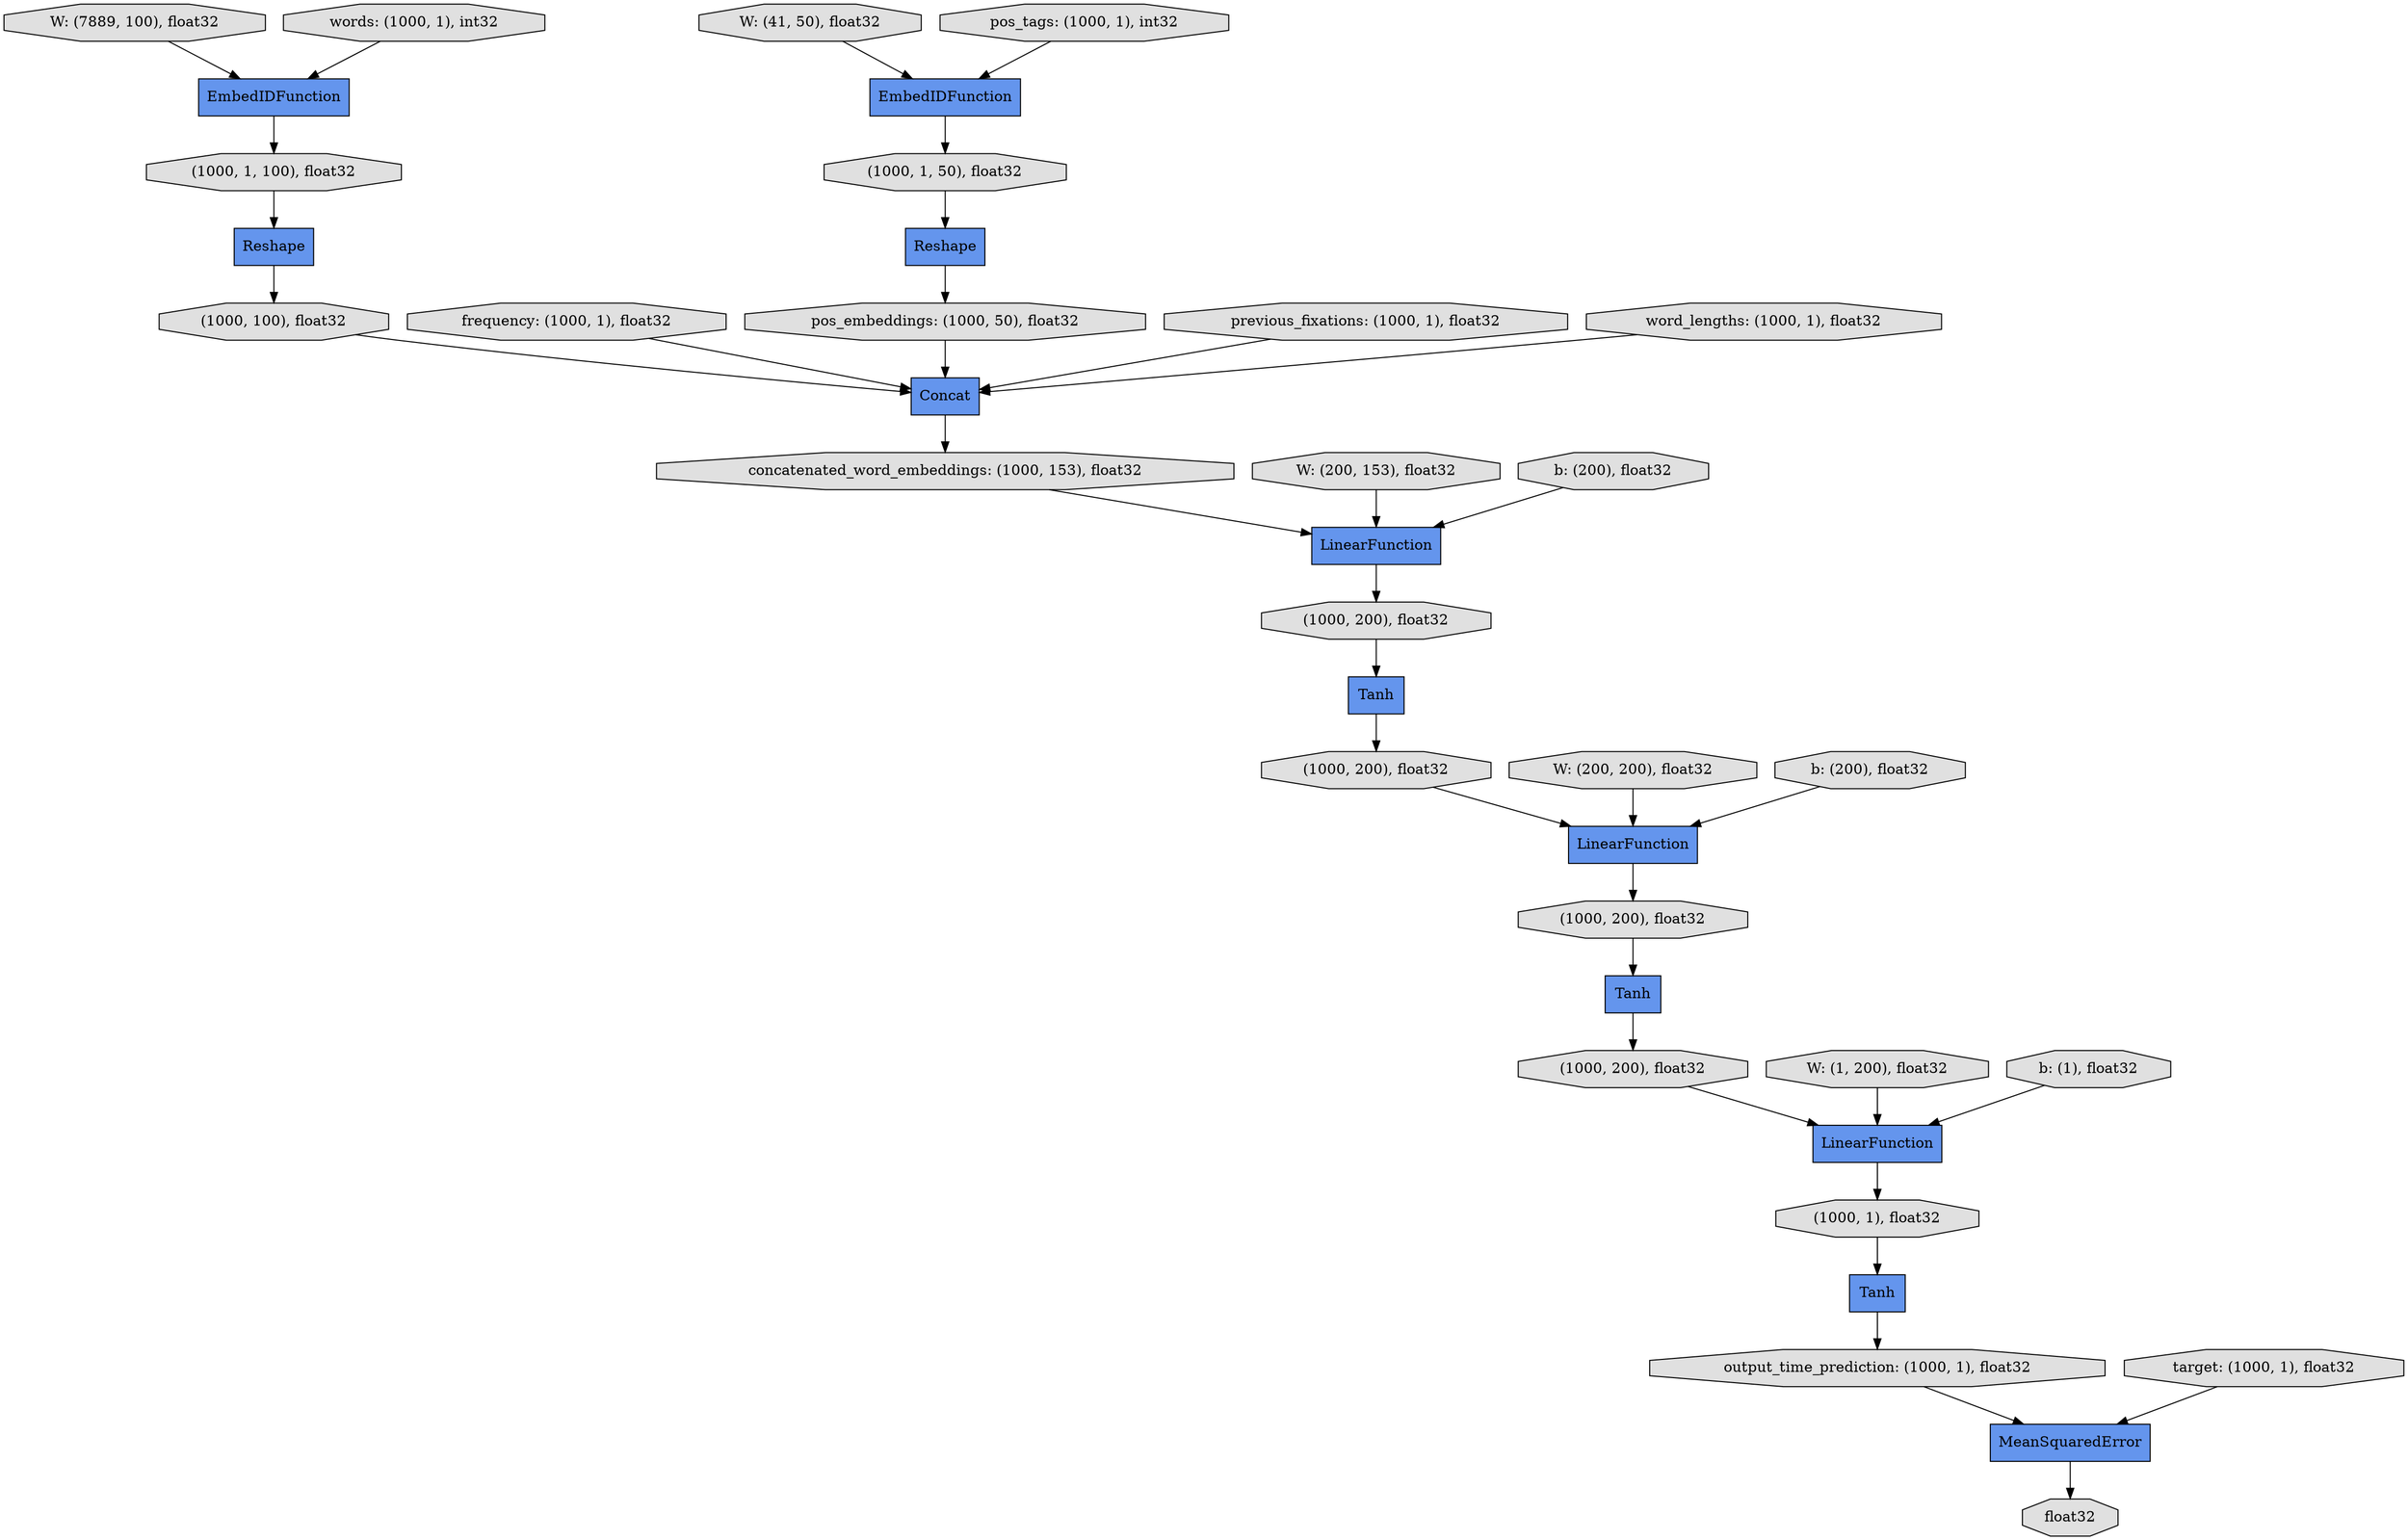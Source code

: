 digraph graphname{rankdir=TB;139931072208968 [label="W: (7889, 100), float32",style="filled",fillcolor="#E0E0E0",shape="octagon"];139931072223328 [label="concatenated_word_embeddings: (1000, 153), float32",style="filled",fillcolor="#E0E0E0",shape="octagon"];139931072221312 [label="frequency: (1000, 1), float32",style="filled",fillcolor="#E0E0E0",shape="octagon"];139931072223384 [label="LinearFunction",style="filled",fillcolor="#6495ED",shape="record"];139931072209304 [label="W: (41, 50), float32",style="filled",fillcolor="#E0E0E0",shape="octagon"];139931072223664 [label="pos_tags: (1000, 1), int32",style="filled",fillcolor="#E0E0E0",shape="octagon"];139931072223720 [label="(1000, 200), float32",style="filled",fillcolor="#E0E0E0",shape="octagon"];139931072225232 [label="pos_embeddings: (1000, 50), float32",style="filled",fillcolor="#E0E0E0",shape="octagon"];139931072223776 [label="MeanSquaredError",style="filled",fillcolor="#6495ED",shape="record"];139931072221760 [label="Concat",style="filled",fillcolor="#6495ED",shape="record"];139931072209528 [label="W: (200, 153), float32",style="filled",fillcolor="#E0E0E0",shape="octagon"];139931072223888 [label="Tanh",style="filled",fillcolor="#6495ED",shape="record"];139931072223944 [label="(1000, 200), float32",style="filled",fillcolor="#E0E0E0",shape="octagon"];139931072209808 [label="b: (200), float32",style="filled",fillcolor="#E0E0E0",shape="octagon"];139931072224224 [label="previous_fixations: (1000, 1), float32",style="filled",fillcolor="#E0E0E0",shape="octagon"];139931072224336 [label="(1000, 200), float32",style="filled",fillcolor="#E0E0E0",shape="octagon"];139931072210032 [label="W: (200, 200), float32",style="filled",fillcolor="#E0E0E0",shape="octagon"];139931072224392 [label="Tanh",style="filled",fillcolor="#6495ED",shape="record"];139931072224448 [label="(1000, 1), float32",style="filled",fillcolor="#E0E0E0",shape="octagon"];139931072212216 [label="target: (1000, 1), float32",style="filled",fillcolor="#E0E0E0",shape="octagon"];139931072212272 [label="Tanh",style="filled",fillcolor="#6495ED",shape="record"];139931072210256 [label="b: (200), float32",style="filled",fillcolor="#E0E0E0",shape="octagon"];139931072212328 [label="words: (1000, 1), int32",style="filled",fillcolor="#E0E0E0",shape="octagon"];139931072212384 [label="EmbedIDFunction",style="filled",fillcolor="#6495ED",shape="record"];139931072224728 [label="output_time_prediction: (1000, 1), float32",style="filled",fillcolor="#E0E0E0",shape="octagon"];139931072210424 [label="W: (1, 200), float32",style="filled",fillcolor="#E0E0E0",shape="octagon"];139931072222768 [label="EmbedIDFunction",style="filled",fillcolor="#6495ED",shape="record"];139931072212552 [label="Reshape",style="filled",fillcolor="#6495ED",shape="record"];139931072222824 [label="(1000, 100), float32",style="filled",fillcolor="#E0E0E0",shape="octagon"];139931072224896 [label="float32",style="filled",fillcolor="#E0E0E0",shape="octagon"];139931072222936 [label="(1000, 200), float32",style="filled",fillcolor="#E0E0E0",shape="octagon"];139931072212720 [label="(1000, 1, 100), float32",style="filled",fillcolor="#E0E0E0",shape="octagon"];139931072222992 [label="LinearFunction",style="filled",fillcolor="#6495ED",shape="record"];139931072210760 [label="b: (1), float32",style="filled",fillcolor="#E0E0E0",shape="octagon"];139931072223104 [label="Reshape",style="filled",fillcolor="#6495ED",shape="record"];139931072225176 [label="(1000, 1, 50), float32",style="filled",fillcolor="#E0E0E0",shape="octagon"];139931072223160 [label="word_lengths: (1000, 1), float32",style="filled",fillcolor="#E0E0E0",shape="octagon"];139931072212944 [label="LinearFunction",style="filled",fillcolor="#6495ED",shape="record"];139931072212384 -> 139931072212720;139931072221760 -> 139931072223328;139931072212216 -> 139931072223776;139931072223776 -> 139931072224896;139931072212328 -> 139931072212384;139931072223720 -> 139931072222992;139931072210760 -> 139931072223384;139931072210256 -> 139931072222992;139931072225232 -> 139931072221760;139931072209528 -> 139931072212944;139931072223944 -> 139931072223888;139931072223664 -> 139931072222768;139931072221312 -> 139931072221760;139931072223104 -> 139931072225232;139931072212552 -> 139931072222824;139931072225176 -> 139931072223104;139931072208968 -> 139931072212384;139931072224392 -> 139931072224728;139931072212272 -> 139931072223720;139931072223384 -> 139931072224448;139931072224336 -> 139931072223384;139931072209808 -> 139931072212944;139931072222824 -> 139931072221760;139931072222768 -> 139931072225176;139931072223328 -> 139931072212944;139931072210424 -> 139931072223384;139931072223160 -> 139931072221760;139931072212944 -> 139931072222936;139931072210032 -> 139931072222992;139931072223888 -> 139931072224336;139931072224224 -> 139931072221760;139931072224728 -> 139931072223776;139931072222992 -> 139931072223944;139931072222936 -> 139931072212272;139931072212720 -> 139931072212552;139931072209304 -> 139931072222768;139931072224448 -> 139931072224392;}
